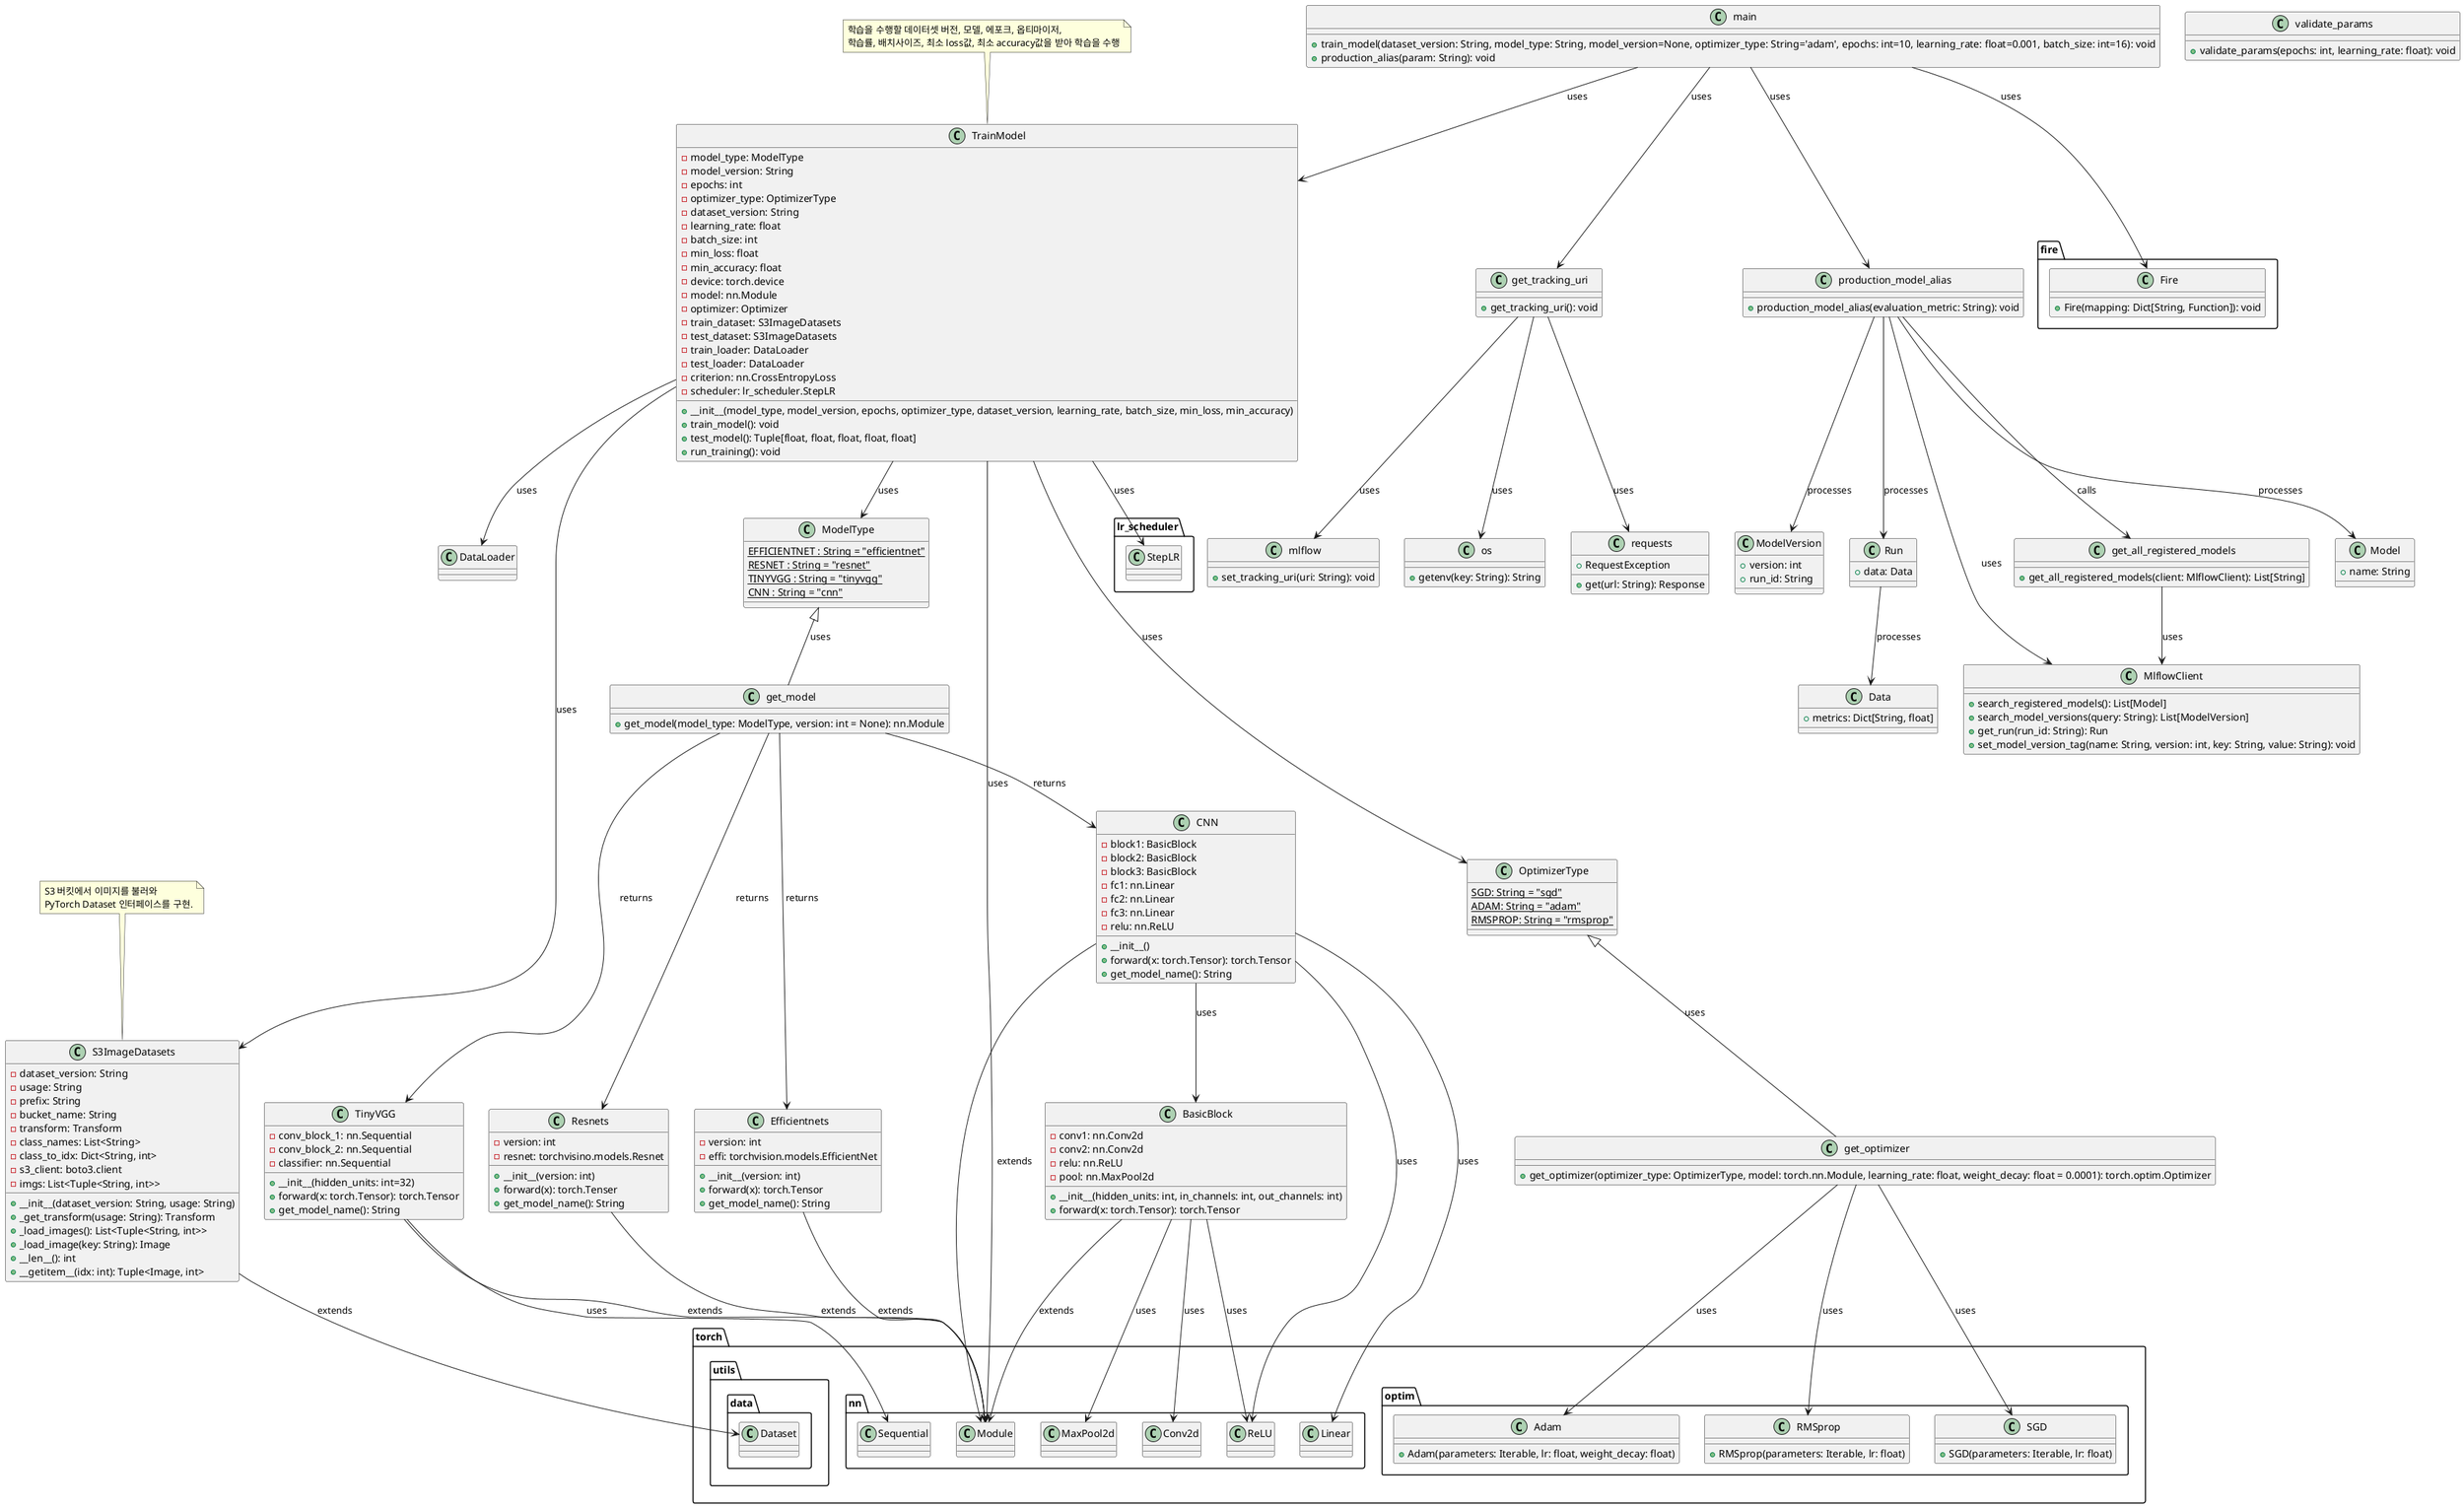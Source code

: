 @startuml

class S3ImageDatasets {
  - dataset_version: String
  - usage: String
  - prefix: String
  - bucket_name: String
  - transform: Transform
  - class_names: List<String>
  - class_to_idx: Dict<String, int>
  - s3_client: boto3.client
  - imgs: List<Tuple<String, int>>
  
  + __init__(dataset_version: String, usage: String)
  + _get_transform(usage: String): Transform
  + _load_images(): List<Tuple<String, int>>
  + _load_image(key: String): Image
  + __len__(): int
  + __getitem__(idx: int): Tuple<Image, int>
}
note top of S3ImageDatasets
  S3 버킷에서 이미지를 불러와
  PyTorch Dataset 인터페이스를 구현.
end note

package torch{
  class utils.data.Dataset {
  
  }
}

S3ImageDatasets --> torch.utils.data.Dataset : extends


class TrainModel {
  - model_type: ModelType
  - model_version: String
  - epochs: int
  - optimizer_type: OptimizerType
  - dataset_version: String
  - learning_rate: float
  - batch_size: int
  - min_loss: float
  - min_accuracy: float
  - device: torch.device
  - model: nn.Module
  - optimizer: Optimizer
  - train_dataset: S3ImageDatasets
  - test_dataset: S3ImageDatasets
  - train_loader: DataLoader
  - test_loader: DataLoader
  - criterion: nn.CrossEntropyLoss
  - scheduler: lr_scheduler.StepLR

  + __init__(model_type, model_version, epochs, optimizer_type, dataset_version, learning_rate, batch_size, min_loss, min_accuracy)
  + train_model(): void
  + test_model(): Tuple[float, float, float, float, float]
  + run_training(): void
}

note top of TrainModel
  학습을 수행할 데이터셋 버전, 모델, 에포크, 옵티마이저,
  학습률, 배치사이즈, 최소 loss값, 최소 accuracy값을 받아 학습을 수행
end note

class ModelType {
  {static} EFFICIENTNET : String = "efficientnet"
  {static} RESNET : String = "resnet"
  {static} TINYVGG : String = "tinyvgg"
  {static} CNN : String = "cnn"
}

class Efficientnets {
  - version: int
  - effi: torchvision.models.EfficientNet
  + __init__(version: int)
  + forward(x): torch.Tensor
  + get_model_name(): String
}

Efficientnets --> torch.nn.Module : extends

class Resnets {
    - version: int
    - resnet: torchvisino.models.Resnet
    + __init__(version: int)
    + forward(x): torch.Tenser
    + get_model_name(): String
}

Resnets --> torch.nn.Module : extends

class TinyVGG {
  - conv_block_1: nn.Sequential
  - conv_block_2: nn.Sequential
  - classifier: nn.Sequential
  + __init__(hidden_units: int=32)
  + forward(x: torch.Tensor): torch.Tensor
  + get_model_name(): String
}

package torch{
  class nn.Module {
  }
}

TinyVGG --> torch.nn.Module : extends
TinyVGG --> torch.nn.Sequential : uses


class CNN {
  - block1: BasicBlock
  - block2: BasicBlock
  - block3: BasicBlock
  - fc1: nn.Linear
  - fc2: nn.Linear
  - fc3: nn.Linear
  - relu: nn.ReLU
  + __init__()
  + forward(x: torch.Tensor): torch.Tensor
  + get_model_name(): String
}

class BasicBlock {
  - conv1: nn.Conv2d
  - conv2: nn.Conv2d
  - relu: nn.ReLU
  - pool: nn.MaxPool2d
  + __init__(hidden_units: int, in_channels: int, out_channels: int)
  + forward(x: torch.Tensor): torch.Tensor
}



CNN --> torch.nn.Module : extends
BasicBlock --> torch.nn.Module : extends
CNN --> BasicBlock : uses
BasicBlock --> torch.nn.Conv2d : uses
BasicBlock --> torch.nn.ReLU : uses
BasicBlock --> torch.nn.MaxPool2d : uses
CNN --> torch.nn.Linear : uses
CNN --> torch.nn.ReLU : uses


class get_model {
  + get_model(model_type: ModelType, version: int = None): nn.Module
}

ModelType <|-- get_model : uses
get_model --> Efficientnets : returns
get_model --> Resnets : returns
get_model --> TinyVGG : returns
get_model --> CNN : returns



class OptimizerType {
  {static} SGD: String = "sgd"
  {static} ADAM: String = "adam"
  {static} RMSPROP: String = "rmsprop"
}

class get_optimizer {
  + get_optimizer(optimizer_type: OptimizerType, model: torch.nn.Module, learning_rate: float, weight_decay: float = 0.0001): torch.optim.Optimizer
}

package torch.optim {
  class SGD {
    + SGD(parameters: Iterable, lr: float)
  }

  class Adam {
    + Adam(parameters: Iterable, lr: float, weight_decay: float)
  }

  class RMSprop {
    + RMSprop(parameters: Iterable, lr: float)
  }
}

OptimizerType <|-- get_optimizer : uses
get_optimizer --> torch.optim.SGD : uses
get_optimizer --> torch.optim.Adam : uses
get_optimizer --> torch.optim.RMSprop : uses


class validate_params {
  + validate_params(epochs: int, learning_rate: float): void
}

class get_tracking_uri {
  + get_tracking_uri(): void
}

class requests {
  + get(url: String): Response
  + RequestException
}

class mlflow {
  + set_tracking_uri(uri: String): void
}

class os {
  + getenv(key: String): String
}

get_tracking_uri --> requests : uses
get_tracking_uri --> mlflow : uses
get_tracking_uri --> os : uses

class get_all_registered_models {
  + get_all_registered_models(client: MlflowClient): List[String]
}

class production_model_alias {
  + production_model_alias(evaluation_metric: String): void
}

class MlflowClient {
  + search_registered_models(): List[Model]
  + search_model_versions(query: String): List[ModelVersion]
  + get_run(run_id: String): Run
  + set_model_version_tag(name: String, version: int, key: String, value: String): void
}

class Model {
  + name: String
}

class ModelVersion {
  + version: int
  + run_id: String
}

class Run {
  + data: Data
}

class Data {
  + metrics: Dict[String, float]
}

get_all_registered_models --> MlflowClient : uses
production_model_alias --> get_all_registered_models : calls
production_model_alias --> MlflowClient : uses
production_model_alias --> Model : processes
production_model_alias --> ModelVersion : processes
production_model_alias --> Run : processes
Run --> Data : processes

class DataLoader {
}

TrainModel --> ModelType : uses
TrainModel --> OptimizerType : uses
TrainModel --> S3ImageDatasets : uses
TrainModel --> DataLoader : uses
TrainModel --> torch.nn.Module : uses
TrainModel --> lr_scheduler.StepLR : uses

class fire.Fire {
  + Fire(mapping: Dict[String, Function]): void
}

class main {
  + train_model(dataset_version: String, model_type: String, model_version=None, optimizer_type: String='adam', epochs: int=10, learning_rate: float=0.001, batch_size: int=16): void
  + production_alias(param: String): void
}

main --> TrainModel : uses
main --> production_model_alias : uses
main --> get_tracking_uri : uses
main --> fire.Fire : uses

@enduml

